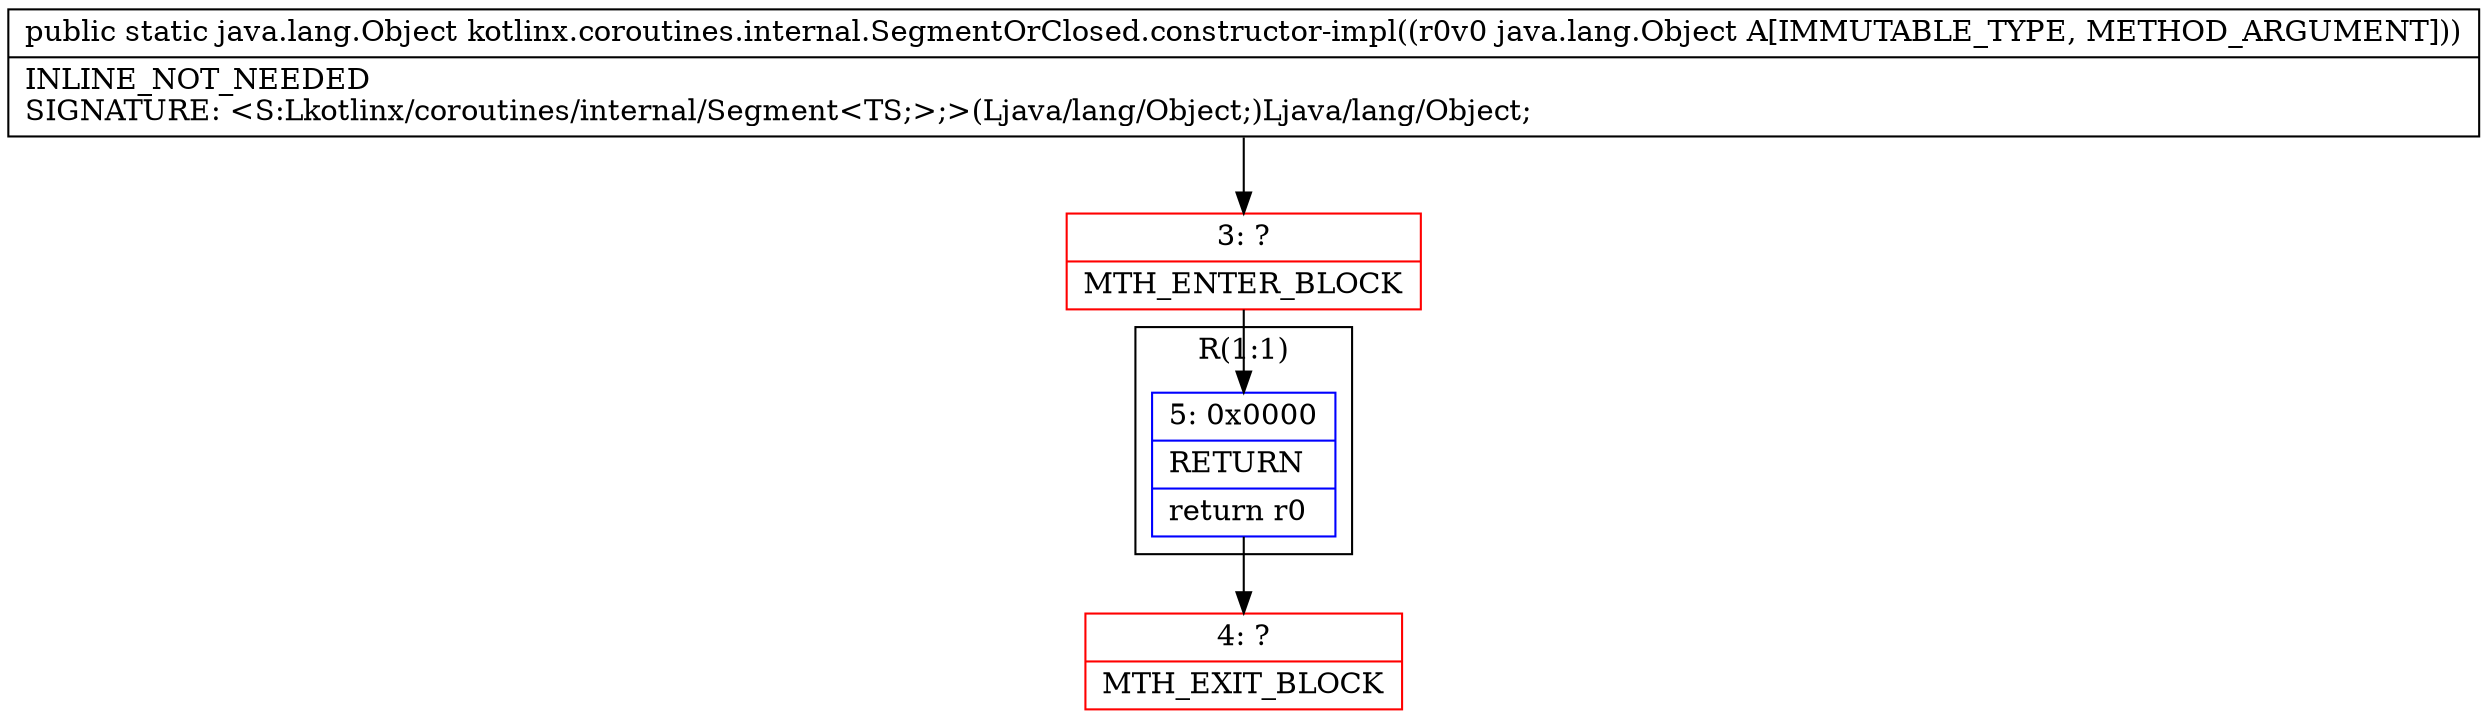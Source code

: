 digraph "CFG forkotlinx.coroutines.internal.SegmentOrClosed.constructor\-impl(Ljava\/lang\/Object;)Ljava\/lang\/Object;" {
subgraph cluster_Region_710184136 {
label = "R(1:1)";
node [shape=record,color=blue];
Node_5 [shape=record,label="{5\:\ 0x0000|RETURN\l|return r0\l}"];
}
Node_3 [shape=record,color=red,label="{3\:\ ?|MTH_ENTER_BLOCK\l}"];
Node_4 [shape=record,color=red,label="{4\:\ ?|MTH_EXIT_BLOCK\l}"];
MethodNode[shape=record,label="{public static java.lang.Object kotlinx.coroutines.internal.SegmentOrClosed.constructor\-impl((r0v0 java.lang.Object A[IMMUTABLE_TYPE, METHOD_ARGUMENT]))  | INLINE_NOT_NEEDED\lSIGNATURE: \<S:Lkotlinx\/coroutines\/internal\/Segment\<TS;\>;\>(Ljava\/lang\/Object;)Ljava\/lang\/Object;\l}"];
MethodNode -> Node_3;Node_5 -> Node_4;
Node_3 -> Node_5;
}

